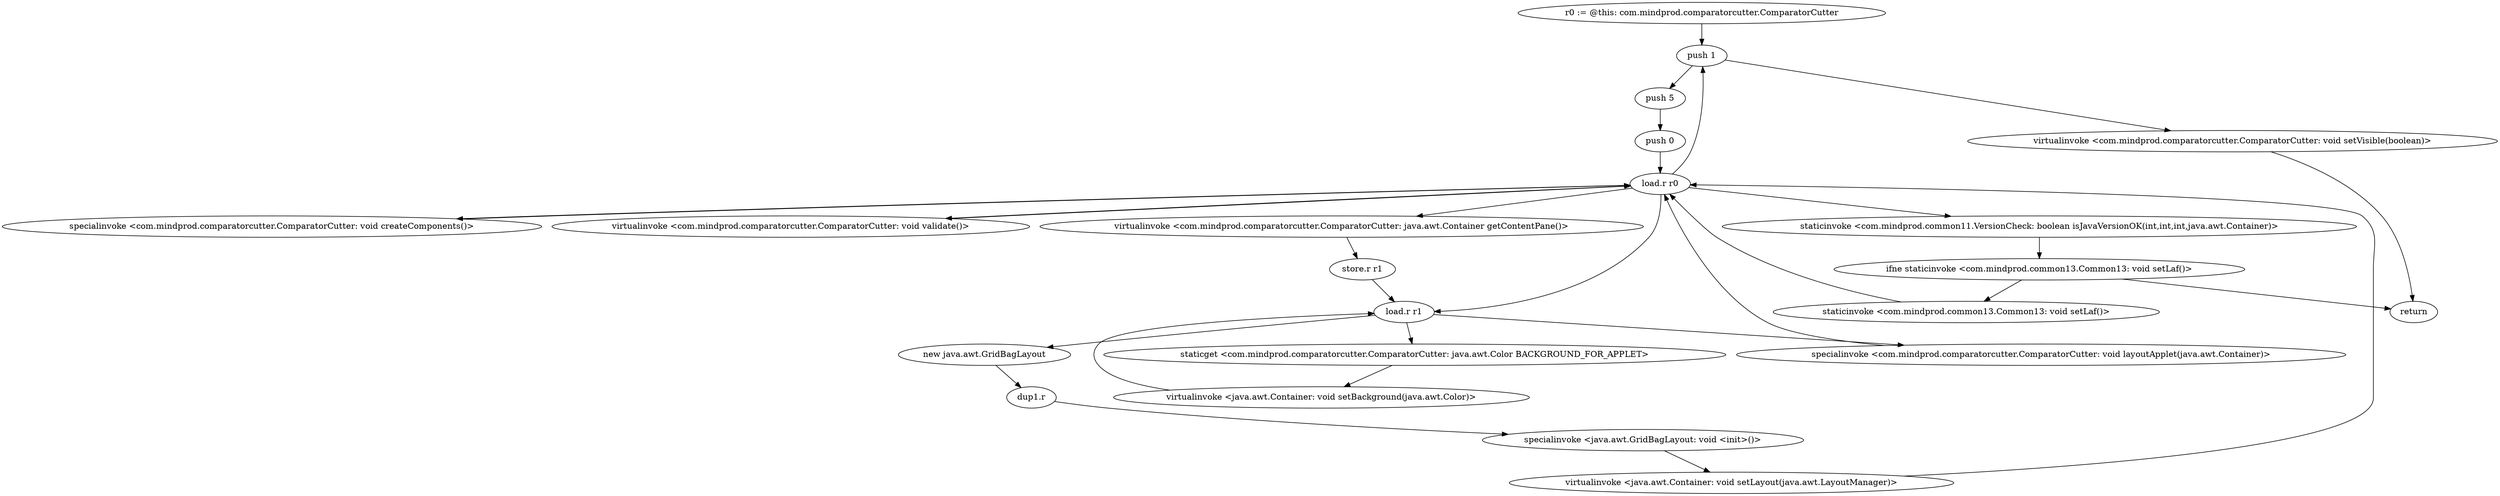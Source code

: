digraph "" {
    "r0 := @this: com.mindprod.comparatorcutter.ComparatorCutter"
    "push 1"
    "r0 := @this: com.mindprod.comparatorcutter.ComparatorCutter"->"push 1";
    "push 5"
    "push 1"->"push 5";
    "push 0"
    "push 5"->"push 0";
    "load.r r0"
    "push 0"->"load.r r0";
    "staticinvoke <com.mindprod.common11.VersionCheck: boolean isJavaVersionOK(int,int,int,java.awt.Container)>"
    "load.r r0"->"staticinvoke <com.mindprod.common11.VersionCheck: boolean isJavaVersionOK(int,int,int,java.awt.Container)>";
    "ifne staticinvoke <com.mindprod.common13.Common13: void setLaf()>"
    "staticinvoke <com.mindprod.common11.VersionCheck: boolean isJavaVersionOK(int,int,int,java.awt.Container)>"->"ifne staticinvoke <com.mindprod.common13.Common13: void setLaf()>";
    "return"
    "ifne staticinvoke <com.mindprod.common13.Common13: void setLaf()>"->"return";
    "staticinvoke <com.mindprod.common13.Common13: void setLaf()>"
    "ifne staticinvoke <com.mindprod.common13.Common13: void setLaf()>"->"staticinvoke <com.mindprod.common13.Common13: void setLaf()>";
    "staticinvoke <com.mindprod.common13.Common13: void setLaf()>"->"load.r r0";
    "virtualinvoke <com.mindprod.comparatorcutter.ComparatorCutter: java.awt.Container getContentPane()>"
    "load.r r0"->"virtualinvoke <com.mindprod.comparatorcutter.ComparatorCutter: java.awt.Container getContentPane()>";
    "store.r r1"
    "virtualinvoke <com.mindprod.comparatorcutter.ComparatorCutter: java.awt.Container getContentPane()>"->"store.r r1";
    "load.r r1"
    "store.r r1"->"load.r r1";
    "staticget <com.mindprod.comparatorcutter.ComparatorCutter: java.awt.Color BACKGROUND_FOR_APPLET>"
    "load.r r1"->"staticget <com.mindprod.comparatorcutter.ComparatorCutter: java.awt.Color BACKGROUND_FOR_APPLET>";
    "virtualinvoke <java.awt.Container: void setBackground(java.awt.Color)>"
    "staticget <com.mindprod.comparatorcutter.ComparatorCutter: java.awt.Color BACKGROUND_FOR_APPLET>"->"virtualinvoke <java.awt.Container: void setBackground(java.awt.Color)>";
    "virtualinvoke <java.awt.Container: void setBackground(java.awt.Color)>"->"load.r r1";
    "new java.awt.GridBagLayout"
    "load.r r1"->"new java.awt.GridBagLayout";
    "dup1.r"
    "new java.awt.GridBagLayout"->"dup1.r";
    "specialinvoke <java.awt.GridBagLayout: void <init>()>"
    "dup1.r"->"specialinvoke <java.awt.GridBagLayout: void <init>()>";
    "virtualinvoke <java.awt.Container: void setLayout(java.awt.LayoutManager)>"
    "specialinvoke <java.awt.GridBagLayout: void <init>()>"->"virtualinvoke <java.awt.Container: void setLayout(java.awt.LayoutManager)>";
    "virtualinvoke <java.awt.Container: void setLayout(java.awt.LayoutManager)>"->"load.r r0";
    "specialinvoke <com.mindprod.comparatorcutter.ComparatorCutter: void createComponents()>"
    "load.r r0"->"specialinvoke <com.mindprod.comparatorcutter.ComparatorCutter: void createComponents()>";
    "specialinvoke <com.mindprod.comparatorcutter.ComparatorCutter: void createComponents()>"->"load.r r0";
    "load.r r0"->"load.r r1";
    "specialinvoke <com.mindprod.comparatorcutter.ComparatorCutter: void layoutApplet(java.awt.Container)>"
    "load.r r1"->"specialinvoke <com.mindprod.comparatorcutter.ComparatorCutter: void layoutApplet(java.awt.Container)>";
    "specialinvoke <com.mindprod.comparatorcutter.ComparatorCutter: void layoutApplet(java.awt.Container)>"->"load.r r0";
    "virtualinvoke <com.mindprod.comparatorcutter.ComparatorCutter: void validate()>"
    "load.r r0"->"virtualinvoke <com.mindprod.comparatorcutter.ComparatorCutter: void validate()>";
    "virtualinvoke <com.mindprod.comparatorcutter.ComparatorCutter: void validate()>"->"load.r r0";
    "load.r r0"->"push 1";
    "virtualinvoke <com.mindprod.comparatorcutter.ComparatorCutter: void setVisible(boolean)>"
    "push 1"->"virtualinvoke <com.mindprod.comparatorcutter.ComparatorCutter: void setVisible(boolean)>";
    "virtualinvoke <com.mindprod.comparatorcutter.ComparatorCutter: void setVisible(boolean)>"->"return";
}
